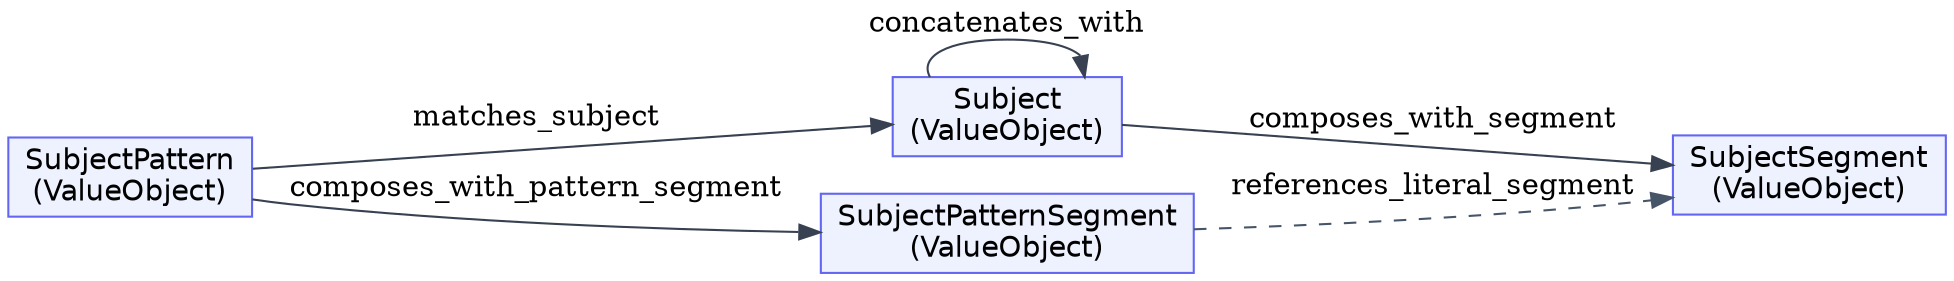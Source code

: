 digraph UL {
  rankdir=LR;
  node [shape=box, style=filled, fontname=Helvetica];

  "Subject" [label="Subject\n(ValueObject)", color="#6366f1", fillcolor="#eef2ff"];
  "SubjectSegment" [label="SubjectSegment\n(ValueObject)", color="#6366f1", fillcolor="#eef2ff"];
  "SubjectPattern" [label="SubjectPattern\n(ValueObject)", color="#6366f1", fillcolor="#eef2ff"];
  "SubjectPatternSegment" [label="SubjectPatternSegment\n(ValueObject)", color="#6366f1", fillcolor="#eef2ff"];

  "Subject" -> "SubjectSegment" [label="composes_with_segment", color="#374151", style="solid"];
  "Subject" -> "Subject" [label="concatenates_with", color="#374151", style="solid"];
  "SubjectPattern" -> "Subject" [label="matches_subject", color="#374151", style="solid"];
  "SubjectPattern" -> "SubjectPatternSegment" [label="composes_with_pattern_segment", color="#374151", style="solid"];
  "SubjectPatternSegment" -> "SubjectSegment" [label="references_literal_segment", color="#475569", style="dashed"];
}
